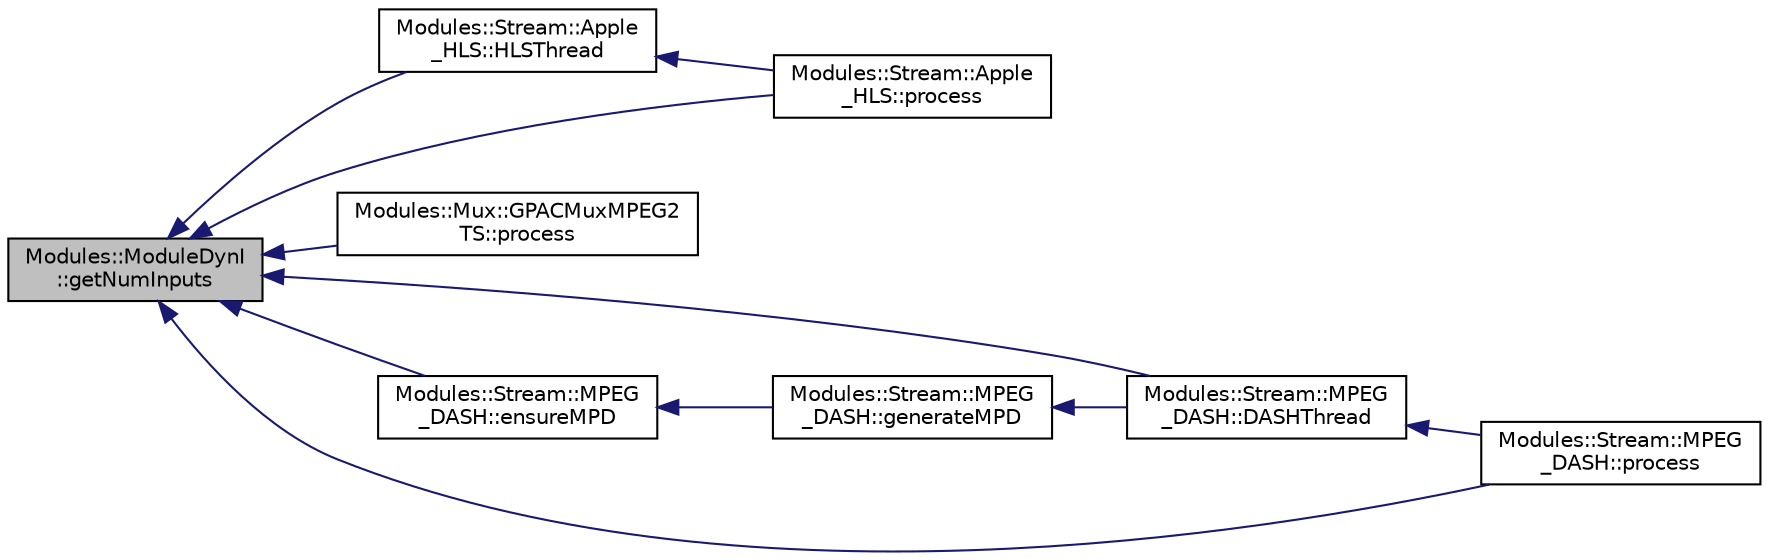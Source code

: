 digraph "Modules::ModuleDynI::getNumInputs"
{
 // INTERACTIVE_SVG=YES
  edge [fontname="Helvetica",fontsize="10",labelfontname="Helvetica",labelfontsize="10"];
  node [fontname="Helvetica",fontsize="10",shape=record];
  rankdir="LR";
  Node1 [label="Modules::ModuleDynI\l::getNumInputs",height=0.2,width=0.4,color="black", fillcolor="grey75", style="filled", fontcolor="black"];
  Node1 -> Node2 [dir="back",color="midnightblue",fontsize="10",style="solid",fontname="Helvetica"];
  Node2 [label="Modules::Stream::Apple\l_HLS::HLSThread",height=0.2,width=0.4,color="black", fillcolor="white", style="filled",URL="$class_modules_1_1_stream_1_1_apple___h_l_s.html#a0999dc9dbf2afe5a1749bfd9d754b793"];
  Node2 -> Node3 [dir="back",color="midnightblue",fontsize="10",style="solid",fontname="Helvetica"];
  Node3 [label="Modules::Stream::Apple\l_HLS::process",height=0.2,width=0.4,color="black", fillcolor="white", style="filled",URL="$class_modules_1_1_stream_1_1_apple___h_l_s.html#aed26b04e15585ba638baf0e2f8d31b02"];
  Node1 -> Node3 [dir="back",color="midnightblue",fontsize="10",style="solid",fontname="Helvetica"];
  Node1 -> Node4 [dir="back",color="midnightblue",fontsize="10",style="solid",fontname="Helvetica"];
  Node4 [label="Modules::Mux::GPACMuxMPEG2\lTS::process",height=0.2,width=0.4,color="black", fillcolor="white", style="filled",URL="$class_modules_1_1_mux_1_1_g_p_a_c_mux_m_p_e_g2_t_s.html#ae12716e4f74217d195e24ffaf1411f5f"];
  Node1 -> Node5 [dir="back",color="midnightblue",fontsize="10",style="solid",fontname="Helvetica"];
  Node5 [label="Modules::Stream::MPEG\l_DASH::DASHThread",height=0.2,width=0.4,color="black", fillcolor="white", style="filled",URL="$class_modules_1_1_stream_1_1_m_p_e_g___d_a_s_h.html#a72a2e324211500615b5a5a11154fffdd"];
  Node5 -> Node6 [dir="back",color="midnightblue",fontsize="10",style="solid",fontname="Helvetica"];
  Node6 [label="Modules::Stream::MPEG\l_DASH::process",height=0.2,width=0.4,color="black", fillcolor="white", style="filled",URL="$class_modules_1_1_stream_1_1_m_p_e_g___d_a_s_h.html#a5f3c999311b3111ac9fc711294553f70"];
  Node1 -> Node6 [dir="back",color="midnightblue",fontsize="10",style="solid",fontname="Helvetica"];
  Node1 -> Node7 [dir="back",color="midnightblue",fontsize="10",style="solid",fontname="Helvetica"];
  Node7 [label="Modules::Stream::MPEG\l_DASH::ensureMPD",height=0.2,width=0.4,color="black", fillcolor="white", style="filled",URL="$class_modules_1_1_stream_1_1_m_p_e_g___d_a_s_h.html#a31ad5ea2fae6b670f54e06993270caf1"];
  Node7 -> Node8 [dir="back",color="midnightblue",fontsize="10",style="solid",fontname="Helvetica"];
  Node8 [label="Modules::Stream::MPEG\l_DASH::generateMPD",height=0.2,width=0.4,color="black", fillcolor="white", style="filled",URL="$class_modules_1_1_stream_1_1_m_p_e_g___d_a_s_h.html#a42addb46e4adbe38ecc078d2865ea555"];
  Node8 -> Node5 [dir="back",color="midnightblue",fontsize="10",style="solid",fontname="Helvetica"];
}
